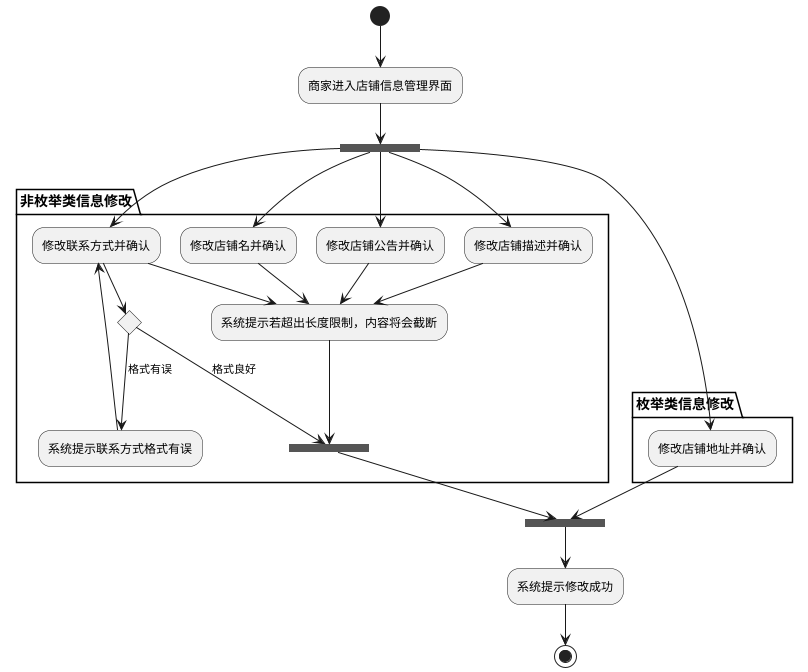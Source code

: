 @startuml

(*) --> 商家进入店铺信息管理界面
--> ===B1===

partition 枚举类信息修改 {
===B1=== --> "修改店铺地址并确认" as A1
}

partition 非枚举类信息修改 {
===B1=== --> "修改联系方式并确认" as A2
--> if "" then
  -->[格式良好] ===B3===
else
  -->[格式有误] "系统提示联系方式格式有误"
  -up-> A2
endif
===B1=== --> "修改店铺名并确认" as A3
===B1=== --> "修改店铺公告并确认" as A4
===B1=== --> "修改店铺描述并确认" as A5
A2 --> "系统提示若超出长度限制，内容将会截断" as A6
A3 --> A6
A4 --> A6
A5 --> A6
A6 --> ===B3===
}

A1 --> ===B2===
===B3=== --> ===B2===

===B2=== --> "系统提示修改成功"
--> (*)

@enduml
